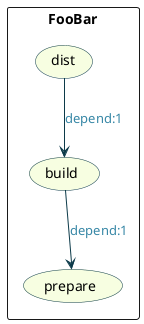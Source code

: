 @startuml

skinparam Arrow {
Color #0C3A49
FontColor #3787A6
}
skinparam UseCase {
BackgroundColor #F7FEE1
BorderColor #0C3A49
}

rectangle "FooBar" {
(prepare)
(build)
(dist)
}

(build) --> (prepare) : depend:1
(dist) --> (build) : depend:1
@enduml
